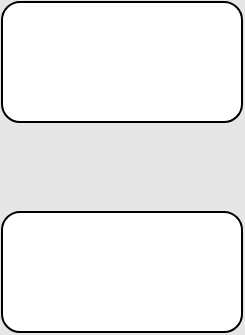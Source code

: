 <mxfile version="21.7.4" type="github">
  <diagram name="Page-1" id="5f0bae14-7c28-e335-631c-24af17079c00">
    <mxGraphModel dx="859" dy="605" grid="0" gridSize="10" guides="1" tooltips="1" connect="1" arrows="1" fold="1" page="1" pageScale="1" pageWidth="1169" pageHeight="827" background="#E6E6E6" math="0" shadow="0">
      <root>
        <mxCell id="0" />
        <mxCell id="1" parent="0" />
        <mxCell id="o0mVV-YN3-zw0mo-qsoE-1" value="" style="rounded=1;whiteSpace=wrap;html=1;" vertex="1" parent="1">
          <mxGeometry x="60" y="53" width="120" height="60" as="geometry" />
        </mxCell>
        <mxCell id="o0mVV-YN3-zw0mo-qsoE-2" value="" style="rounded=1;whiteSpace=wrap;html=1;" vertex="1" parent="1">
          <mxGeometry x="60" y="158" width="120" height="60" as="geometry" />
        </mxCell>
      </root>
    </mxGraphModel>
  </diagram>
</mxfile>

